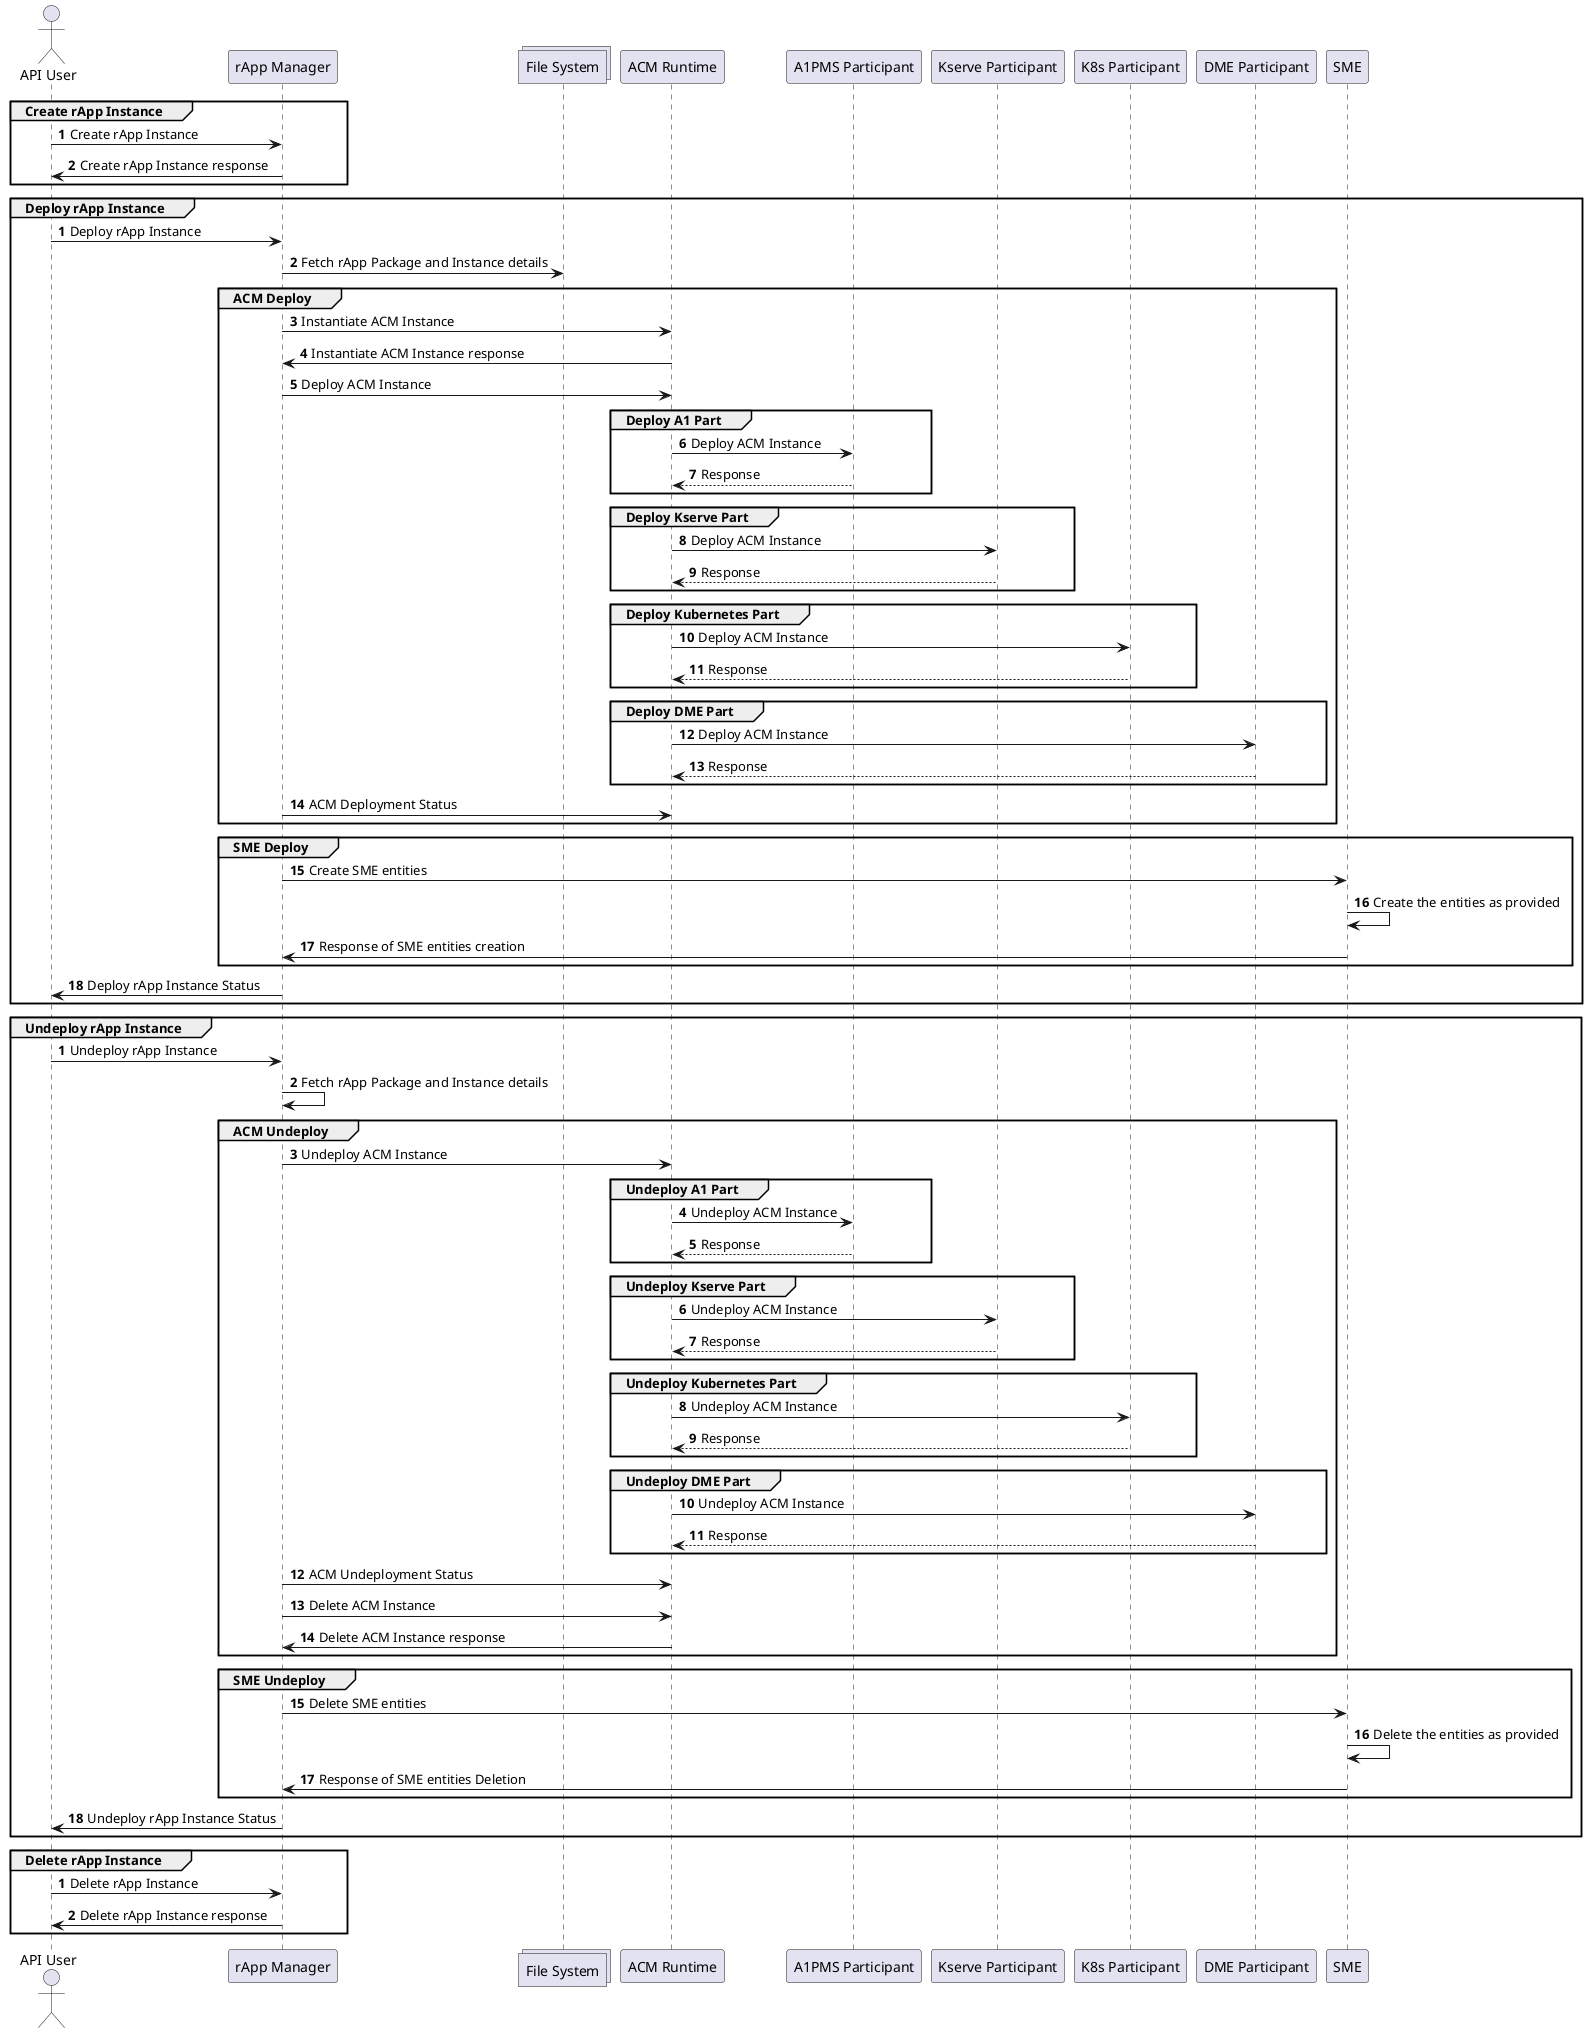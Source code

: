 @startuml
autonumber

actor "API User"
participant "rApp Manager"
collections "File System"
participant "ACM Runtime"
participant "A1PMS Participant"
participant "Kserve Participant"
participant "K8s Participant"
participant "DME Participant"
participant "SME"

autonumber
group Create rApp Instance
"API User"->"rApp Manager": Create rApp Instance
"rApp Manager"->"API User": Create rApp Instance response
end

autonumber
group Deploy rApp Instance
"API User"->"rApp Manager": Deploy rApp Instance
"rApp Manager"->"File System": Fetch rApp Package and Instance details
    group ACM Deploy
        "rApp Manager"->"ACM Runtime": Instantiate ACM Instance
        "rApp Manager"<-"ACM Runtime": Instantiate ACM Instance response
        "rApp Manager"->"ACM Runtime": Deploy ACM Instance
        group Deploy A1 Part
            "ACM Runtime"->"A1PMS Participant": Deploy ACM Instance
            "ACM Runtime"<--"A1PMS Participant": Response
        end
        group Deploy Kserve Part
            "ACM Runtime"->"Kserve Participant": Deploy ACM Instance
            "ACM Runtime"<--"Kserve Participant": Response
        end
        group Deploy Kubernetes Part
            "ACM Runtime"->"K8s Participant": Deploy ACM Instance
            "ACM Runtime"<--"K8s Participant": Response
        end
        group Deploy DME Part
            "ACM Runtime"->"DME Participant": Deploy ACM Instance
            "ACM Runtime"<--"DME Participant": Response
        end
        "rApp Manager"->"ACM Runtime": ACM Deployment Status
    end

    group SME Deploy
        "rApp Manager"->"SME": Create SME entities
        "SME"->"SME": Create the entities as provided
        "rApp Manager"<-"SME": Response of SME entities creation
    end
"API User"<-"rApp Manager": Deploy rApp Instance Status
end

autonumber
group Undeploy rApp Instance
"API User"->"rApp Manager": Undeploy rApp Instance
"rApp Manager"->"rApp Manager": Fetch rApp Package and Instance details
    group ACM Undeploy
        "rApp Manager"->"ACM Runtime": Undeploy ACM Instance
        group Undeploy A1 Part
            "ACM Runtime"->"A1PMS Participant": Undeploy ACM Instance
            "ACM Runtime"<--"A1PMS Participant": Response
        end
        group Undeploy Kserve Part
            "ACM Runtime"->"Kserve Participant": Undeploy ACM Instance
            "ACM Runtime"<--"Kserve Participant": Response
        end
        group Undeploy Kubernetes Part
            "ACM Runtime"->"K8s Participant": Undeploy ACM Instance
            "ACM Runtime"<--"K8s Participant": Response
        end
        group Undeploy DME Part
            "ACM Runtime"->"DME Participant": Undeploy ACM Instance
            "ACM Runtime"<--"DME Participant": Response
        end
        "rApp Manager"->"ACM Runtime": ACM Undeployment Status
        "rApp Manager"->"ACM Runtime": Delete ACM Instance
        "rApp Manager"<-"ACM Runtime": Delete ACM Instance response
    end

    group SME Undeploy
        "rApp Manager"->"SME": Delete SME entities
        "SME"->"SME": Delete the entities as provided
        "rApp Manager"<-"SME": Response of SME entities Deletion
    end
"API User"<-"rApp Manager": Undeploy rApp Instance Status
end

autonumber
group Delete rApp Instance
"API User"->"rApp Manager": Delete rApp Instance
"rApp Manager"->"API User": Delete rApp Instance response
end

@enduml
